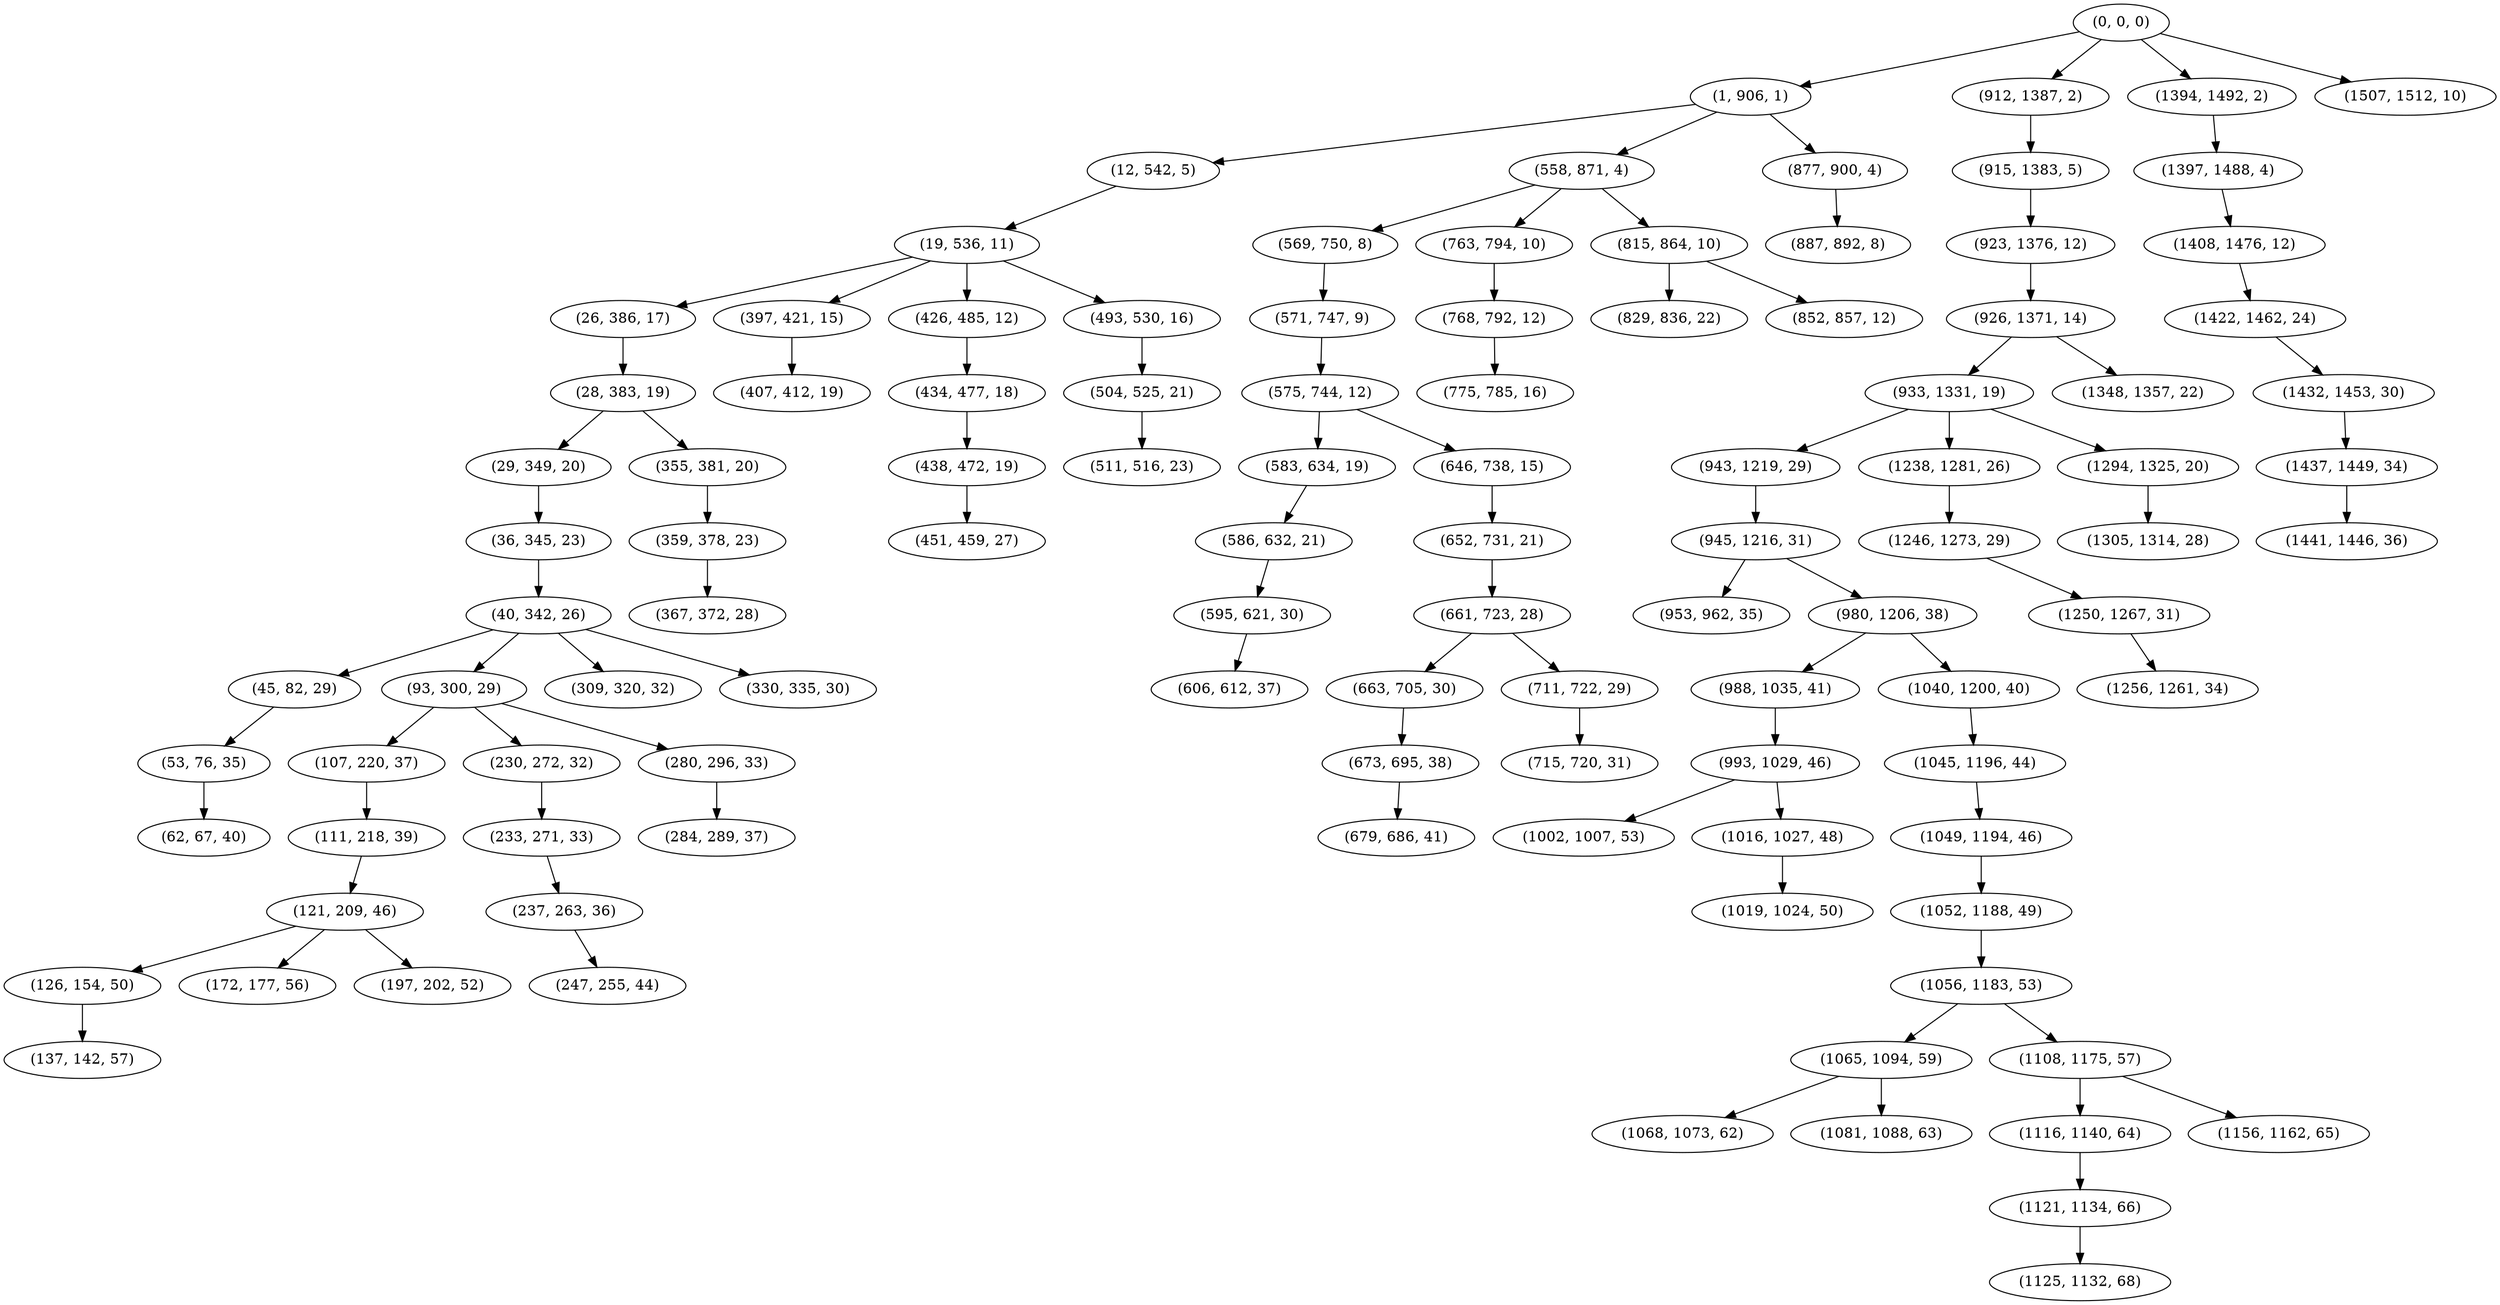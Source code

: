 digraph tree {
    "(0, 0, 0)";
    "(1, 906, 1)";
    "(12, 542, 5)";
    "(19, 536, 11)";
    "(26, 386, 17)";
    "(28, 383, 19)";
    "(29, 349, 20)";
    "(36, 345, 23)";
    "(40, 342, 26)";
    "(45, 82, 29)";
    "(53, 76, 35)";
    "(62, 67, 40)";
    "(93, 300, 29)";
    "(107, 220, 37)";
    "(111, 218, 39)";
    "(121, 209, 46)";
    "(126, 154, 50)";
    "(137, 142, 57)";
    "(172, 177, 56)";
    "(197, 202, 52)";
    "(230, 272, 32)";
    "(233, 271, 33)";
    "(237, 263, 36)";
    "(247, 255, 44)";
    "(280, 296, 33)";
    "(284, 289, 37)";
    "(309, 320, 32)";
    "(330, 335, 30)";
    "(355, 381, 20)";
    "(359, 378, 23)";
    "(367, 372, 28)";
    "(397, 421, 15)";
    "(407, 412, 19)";
    "(426, 485, 12)";
    "(434, 477, 18)";
    "(438, 472, 19)";
    "(451, 459, 27)";
    "(493, 530, 16)";
    "(504, 525, 21)";
    "(511, 516, 23)";
    "(558, 871, 4)";
    "(569, 750, 8)";
    "(571, 747, 9)";
    "(575, 744, 12)";
    "(583, 634, 19)";
    "(586, 632, 21)";
    "(595, 621, 30)";
    "(606, 612, 37)";
    "(646, 738, 15)";
    "(652, 731, 21)";
    "(661, 723, 28)";
    "(663, 705, 30)";
    "(673, 695, 38)";
    "(679, 686, 41)";
    "(711, 722, 29)";
    "(715, 720, 31)";
    "(763, 794, 10)";
    "(768, 792, 12)";
    "(775, 785, 16)";
    "(815, 864, 10)";
    "(829, 836, 22)";
    "(852, 857, 12)";
    "(877, 900, 4)";
    "(887, 892, 8)";
    "(912, 1387, 2)";
    "(915, 1383, 5)";
    "(923, 1376, 12)";
    "(926, 1371, 14)";
    "(933, 1331, 19)";
    "(943, 1219, 29)";
    "(945, 1216, 31)";
    "(953, 962, 35)";
    "(980, 1206, 38)";
    "(988, 1035, 41)";
    "(993, 1029, 46)";
    "(1002, 1007, 53)";
    "(1016, 1027, 48)";
    "(1019, 1024, 50)";
    "(1040, 1200, 40)";
    "(1045, 1196, 44)";
    "(1049, 1194, 46)";
    "(1052, 1188, 49)";
    "(1056, 1183, 53)";
    "(1065, 1094, 59)";
    "(1068, 1073, 62)";
    "(1081, 1088, 63)";
    "(1108, 1175, 57)";
    "(1116, 1140, 64)";
    "(1121, 1134, 66)";
    "(1125, 1132, 68)";
    "(1156, 1162, 65)";
    "(1238, 1281, 26)";
    "(1246, 1273, 29)";
    "(1250, 1267, 31)";
    "(1256, 1261, 34)";
    "(1294, 1325, 20)";
    "(1305, 1314, 28)";
    "(1348, 1357, 22)";
    "(1394, 1492, 2)";
    "(1397, 1488, 4)";
    "(1408, 1476, 12)";
    "(1422, 1462, 24)";
    "(1432, 1453, 30)";
    "(1437, 1449, 34)";
    "(1441, 1446, 36)";
    "(1507, 1512, 10)";
    "(0, 0, 0)" -> "(1, 906, 1)";
    "(0, 0, 0)" -> "(912, 1387, 2)";
    "(0, 0, 0)" -> "(1394, 1492, 2)";
    "(0, 0, 0)" -> "(1507, 1512, 10)";
    "(1, 906, 1)" -> "(12, 542, 5)";
    "(1, 906, 1)" -> "(558, 871, 4)";
    "(1, 906, 1)" -> "(877, 900, 4)";
    "(12, 542, 5)" -> "(19, 536, 11)";
    "(19, 536, 11)" -> "(26, 386, 17)";
    "(19, 536, 11)" -> "(397, 421, 15)";
    "(19, 536, 11)" -> "(426, 485, 12)";
    "(19, 536, 11)" -> "(493, 530, 16)";
    "(26, 386, 17)" -> "(28, 383, 19)";
    "(28, 383, 19)" -> "(29, 349, 20)";
    "(28, 383, 19)" -> "(355, 381, 20)";
    "(29, 349, 20)" -> "(36, 345, 23)";
    "(36, 345, 23)" -> "(40, 342, 26)";
    "(40, 342, 26)" -> "(45, 82, 29)";
    "(40, 342, 26)" -> "(93, 300, 29)";
    "(40, 342, 26)" -> "(309, 320, 32)";
    "(40, 342, 26)" -> "(330, 335, 30)";
    "(45, 82, 29)" -> "(53, 76, 35)";
    "(53, 76, 35)" -> "(62, 67, 40)";
    "(93, 300, 29)" -> "(107, 220, 37)";
    "(93, 300, 29)" -> "(230, 272, 32)";
    "(93, 300, 29)" -> "(280, 296, 33)";
    "(107, 220, 37)" -> "(111, 218, 39)";
    "(111, 218, 39)" -> "(121, 209, 46)";
    "(121, 209, 46)" -> "(126, 154, 50)";
    "(121, 209, 46)" -> "(172, 177, 56)";
    "(121, 209, 46)" -> "(197, 202, 52)";
    "(126, 154, 50)" -> "(137, 142, 57)";
    "(230, 272, 32)" -> "(233, 271, 33)";
    "(233, 271, 33)" -> "(237, 263, 36)";
    "(237, 263, 36)" -> "(247, 255, 44)";
    "(280, 296, 33)" -> "(284, 289, 37)";
    "(355, 381, 20)" -> "(359, 378, 23)";
    "(359, 378, 23)" -> "(367, 372, 28)";
    "(397, 421, 15)" -> "(407, 412, 19)";
    "(426, 485, 12)" -> "(434, 477, 18)";
    "(434, 477, 18)" -> "(438, 472, 19)";
    "(438, 472, 19)" -> "(451, 459, 27)";
    "(493, 530, 16)" -> "(504, 525, 21)";
    "(504, 525, 21)" -> "(511, 516, 23)";
    "(558, 871, 4)" -> "(569, 750, 8)";
    "(558, 871, 4)" -> "(763, 794, 10)";
    "(558, 871, 4)" -> "(815, 864, 10)";
    "(569, 750, 8)" -> "(571, 747, 9)";
    "(571, 747, 9)" -> "(575, 744, 12)";
    "(575, 744, 12)" -> "(583, 634, 19)";
    "(575, 744, 12)" -> "(646, 738, 15)";
    "(583, 634, 19)" -> "(586, 632, 21)";
    "(586, 632, 21)" -> "(595, 621, 30)";
    "(595, 621, 30)" -> "(606, 612, 37)";
    "(646, 738, 15)" -> "(652, 731, 21)";
    "(652, 731, 21)" -> "(661, 723, 28)";
    "(661, 723, 28)" -> "(663, 705, 30)";
    "(661, 723, 28)" -> "(711, 722, 29)";
    "(663, 705, 30)" -> "(673, 695, 38)";
    "(673, 695, 38)" -> "(679, 686, 41)";
    "(711, 722, 29)" -> "(715, 720, 31)";
    "(763, 794, 10)" -> "(768, 792, 12)";
    "(768, 792, 12)" -> "(775, 785, 16)";
    "(815, 864, 10)" -> "(829, 836, 22)";
    "(815, 864, 10)" -> "(852, 857, 12)";
    "(877, 900, 4)" -> "(887, 892, 8)";
    "(912, 1387, 2)" -> "(915, 1383, 5)";
    "(915, 1383, 5)" -> "(923, 1376, 12)";
    "(923, 1376, 12)" -> "(926, 1371, 14)";
    "(926, 1371, 14)" -> "(933, 1331, 19)";
    "(926, 1371, 14)" -> "(1348, 1357, 22)";
    "(933, 1331, 19)" -> "(943, 1219, 29)";
    "(933, 1331, 19)" -> "(1238, 1281, 26)";
    "(933, 1331, 19)" -> "(1294, 1325, 20)";
    "(943, 1219, 29)" -> "(945, 1216, 31)";
    "(945, 1216, 31)" -> "(953, 962, 35)";
    "(945, 1216, 31)" -> "(980, 1206, 38)";
    "(980, 1206, 38)" -> "(988, 1035, 41)";
    "(980, 1206, 38)" -> "(1040, 1200, 40)";
    "(988, 1035, 41)" -> "(993, 1029, 46)";
    "(993, 1029, 46)" -> "(1002, 1007, 53)";
    "(993, 1029, 46)" -> "(1016, 1027, 48)";
    "(1016, 1027, 48)" -> "(1019, 1024, 50)";
    "(1040, 1200, 40)" -> "(1045, 1196, 44)";
    "(1045, 1196, 44)" -> "(1049, 1194, 46)";
    "(1049, 1194, 46)" -> "(1052, 1188, 49)";
    "(1052, 1188, 49)" -> "(1056, 1183, 53)";
    "(1056, 1183, 53)" -> "(1065, 1094, 59)";
    "(1056, 1183, 53)" -> "(1108, 1175, 57)";
    "(1065, 1094, 59)" -> "(1068, 1073, 62)";
    "(1065, 1094, 59)" -> "(1081, 1088, 63)";
    "(1108, 1175, 57)" -> "(1116, 1140, 64)";
    "(1108, 1175, 57)" -> "(1156, 1162, 65)";
    "(1116, 1140, 64)" -> "(1121, 1134, 66)";
    "(1121, 1134, 66)" -> "(1125, 1132, 68)";
    "(1238, 1281, 26)" -> "(1246, 1273, 29)";
    "(1246, 1273, 29)" -> "(1250, 1267, 31)";
    "(1250, 1267, 31)" -> "(1256, 1261, 34)";
    "(1294, 1325, 20)" -> "(1305, 1314, 28)";
    "(1394, 1492, 2)" -> "(1397, 1488, 4)";
    "(1397, 1488, 4)" -> "(1408, 1476, 12)";
    "(1408, 1476, 12)" -> "(1422, 1462, 24)";
    "(1422, 1462, 24)" -> "(1432, 1453, 30)";
    "(1432, 1453, 30)" -> "(1437, 1449, 34)";
    "(1437, 1449, 34)" -> "(1441, 1446, 36)";
}
